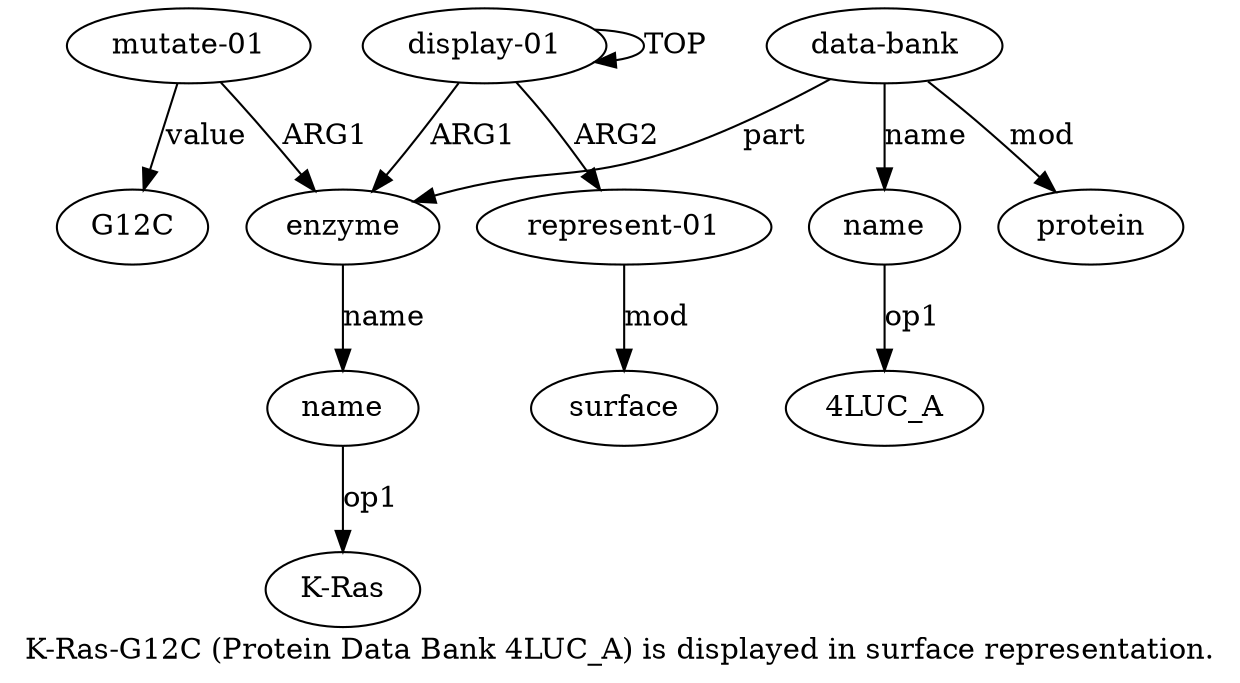 digraph  {
	graph [label="K-Ras-G12C (Protein Data Bank 4LUC_A) is displayed in surface representation."];
	node [label="\N"];
	"a2 K-Ras"	 [color=black,
		gold_ind=-1,
		gold_label="K-Ras",
		label="K-Ras",
		test_ind=-1,
		test_label="K-Ras"];
	"a3 G12C"	 [color=black,
		gold_ind=-1,
		gold_label=G12C,
		label=G12C,
		test_ind=-1,
		test_label=G12C];
	a1	 [color=black,
		gold_ind=1,
		gold_label=enzyme,
		label=enzyme,
		test_ind=1,
		test_label=enzyme];
	a2	 [color=black,
		gold_ind=2,
		gold_label=name,
		label=name,
		test_ind=2,
		test_label=name];
	a1 -> a2 [key=0,
	color=black,
	gold_label=name,
	label=name,
	test_label=name];
a0 [color=black,
	gold_ind=0,
	gold_label="display-01",
	label="display-01",
	test_ind=0,
	test_label="display-01"];
a0 -> a1 [key=0,
color=black,
gold_label=ARG1,
label=ARG1,
test_label=ARG1];
a0 -> a0 [key=0,
color=black,
gold_label=TOP,
label=TOP,
test_label=TOP];
a7 [color=black,
gold_ind=7,
gold_label="represent-01",
label="represent-01",
test_ind=7,
test_label="represent-01"];
a0 -> a7 [key=0,
color=black,
gold_label=ARG2,
label=ARG2,
test_label=ARG2];
a3 [color=black,
gold_ind=3,
gold_label="mutate-01",
label="mutate-01",
test_ind=3,
test_label="mutate-01"];
a3 -> "a3 G12C" [key=0,
color=black,
gold_label=value,
label=value,
test_label=value];
a3 -> a1 [key=0,
color=black,
gold_label=ARG1,
label=ARG1,
test_label=ARG1];
a2 -> "a2 K-Ras" [key=0,
color=black,
gold_label=op1,
label=op1,
test_label=op1];
a5 [color=black,
gold_ind=5,
gold_label=name,
label=name,
test_ind=5,
test_label=name];
"a5 4LUC_A" [color=black,
gold_ind=-1,
gold_label="4LUC_A",
label="4LUC_A",
test_ind=-1,
test_label="4LUC_A"];
a5 -> "a5 4LUC_A" [key=0,
color=black,
gold_label=op1,
label=op1,
test_label=op1];
a4 [color=black,
gold_ind=4,
gold_label="data-bank",
label="data-bank",
test_ind=4,
test_label="data-bank"];
a4 -> a1 [key=0,
color=black,
gold_label=part,
label=part,
test_label=part];
a4 -> a5 [key=0,
color=black,
gold_label=name,
label=name,
test_label=name];
a6 [color=black,
gold_ind=6,
gold_label=protein,
label=protein,
test_ind=6,
test_label=protein];
a4 -> a6 [key=0,
color=black,
gold_label=mod,
label=mod,
test_label=mod];
a8 [color=black,
gold_ind=8,
gold_label=surface,
label=surface,
test_ind=8,
test_label=surface];
a7 -> a8 [key=0,
color=black,
gold_label=mod,
label=mod,
test_label=mod];
}

